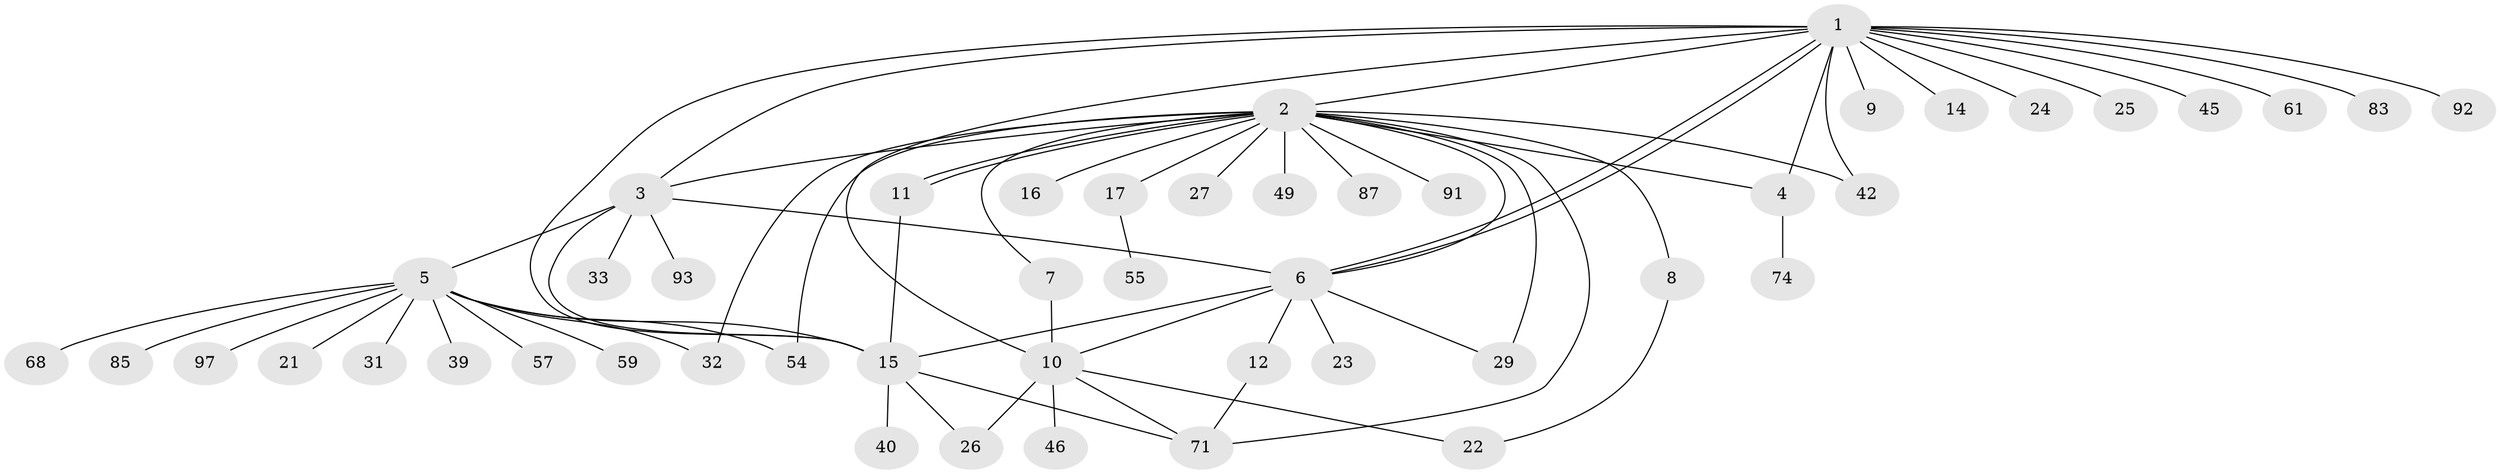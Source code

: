 // original degree distribution, {16: 0.010309278350515464, 21: 0.010309278350515464, 8: 0.010309278350515464, 2: 0.24742268041237114, 12: 0.010309278350515464, 7: 0.020618556701030927, 3: 0.08247422680412371, 1: 0.5154639175257731, 4: 0.041237113402061855, 14: 0.010309278350515464, 6: 0.010309278350515464, 5: 0.030927835051546393}
// Generated by graph-tools (version 1.1) at 2025/14/03/09/25 04:14:36]
// undirected, 48 vertices, 68 edges
graph export_dot {
graph [start="1"]
  node [color=gray90,style=filled];
  1;
  2 [super="+13+30"];
  3;
  4 [super="+18"];
  5;
  6 [super="+20+35"];
  7 [super="+48+70"];
  8;
  9;
  10 [super="+38+58+34"];
  11;
  12;
  14;
  15 [super="+19+52"];
  16;
  17 [super="+36+43"];
  21;
  22;
  23;
  24 [super="+72"];
  25;
  26;
  27;
  29 [super="+50"];
  31 [super="+69+80+88+89"];
  32 [super="+76+41"];
  33 [super="+81+56"];
  39 [super="+66"];
  40 [super="+53"];
  42;
  45;
  46;
  49;
  54;
  55 [super="+94"];
  57;
  59;
  61;
  68;
  71 [super="+79"];
  74;
  83;
  85;
  87;
  91;
  92;
  93;
  97;
  1 -- 2;
  1 -- 3;
  1 -- 6;
  1 -- 6;
  1 -- 9;
  1 -- 10;
  1 -- 14;
  1 -- 15;
  1 -- 24;
  1 -- 25;
  1 -- 42;
  1 -- 45;
  1 -- 61;
  1 -- 83;
  1 -- 92;
  1 -- 4;
  2 -- 3;
  2 -- 4;
  2 -- 7;
  2 -- 8;
  2 -- 11;
  2 -- 11;
  2 -- 16;
  2 -- 17;
  2 -- 27;
  2 -- 29;
  2 -- 32;
  2 -- 42;
  2 -- 49;
  2 -- 54;
  2 -- 71;
  2 -- 87;
  2 -- 91;
  2 -- 6;
  3 -- 5;
  3 -- 6;
  3 -- 33 [weight=2];
  3 -- 93;
  3 -- 15;
  4 -- 74;
  5 -- 21;
  5 -- 31;
  5 -- 39;
  5 -- 54;
  5 -- 57;
  5 -- 59;
  5 -- 68;
  5 -- 85;
  5 -- 97;
  5 -- 32;
  5 -- 15;
  6 -- 12 [weight=2];
  6 -- 23;
  6 -- 10;
  6 -- 29;
  6 -- 15;
  7 -- 10 [weight=2];
  8 -- 22;
  10 -- 71;
  10 -- 26;
  10 -- 22;
  10 -- 46;
  11 -- 15;
  12 -- 71;
  15 -- 71;
  15 -- 40;
  15 -- 26;
  17 -- 55;
}
